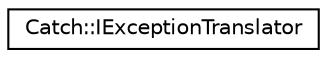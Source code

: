 digraph "Graphical Class Hierarchy"
{
  edge [fontname="Helvetica",fontsize="10",labelfontname="Helvetica",labelfontsize="10"];
  node [fontname="Helvetica",fontsize="10",shape=record];
  rankdir="LR";
  Node1 [label="Catch::IExceptionTranslator",height=0.2,width=0.4,color="black", fillcolor="white", style="filled",URL="$d9/d8c/structCatch_1_1IExceptionTranslator.html"];
}
